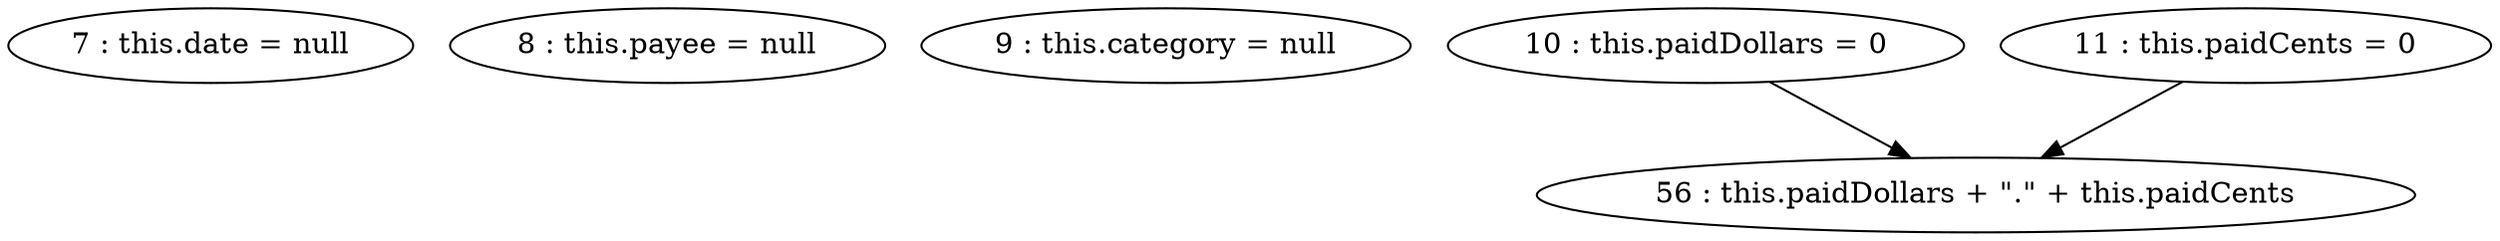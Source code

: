 digraph G {
"7 : this.date = null"
"8 : this.payee = null"
"9 : this.category = null"
"10 : this.paidDollars = 0"
"10 : this.paidDollars = 0" -> "56 : this.paidDollars + \".\" + this.paidCents"
"11 : this.paidCents = 0"
"11 : this.paidCents = 0" -> "56 : this.paidDollars + \".\" + this.paidCents"
"56 : this.paidDollars + \".\" + this.paidCents"
}